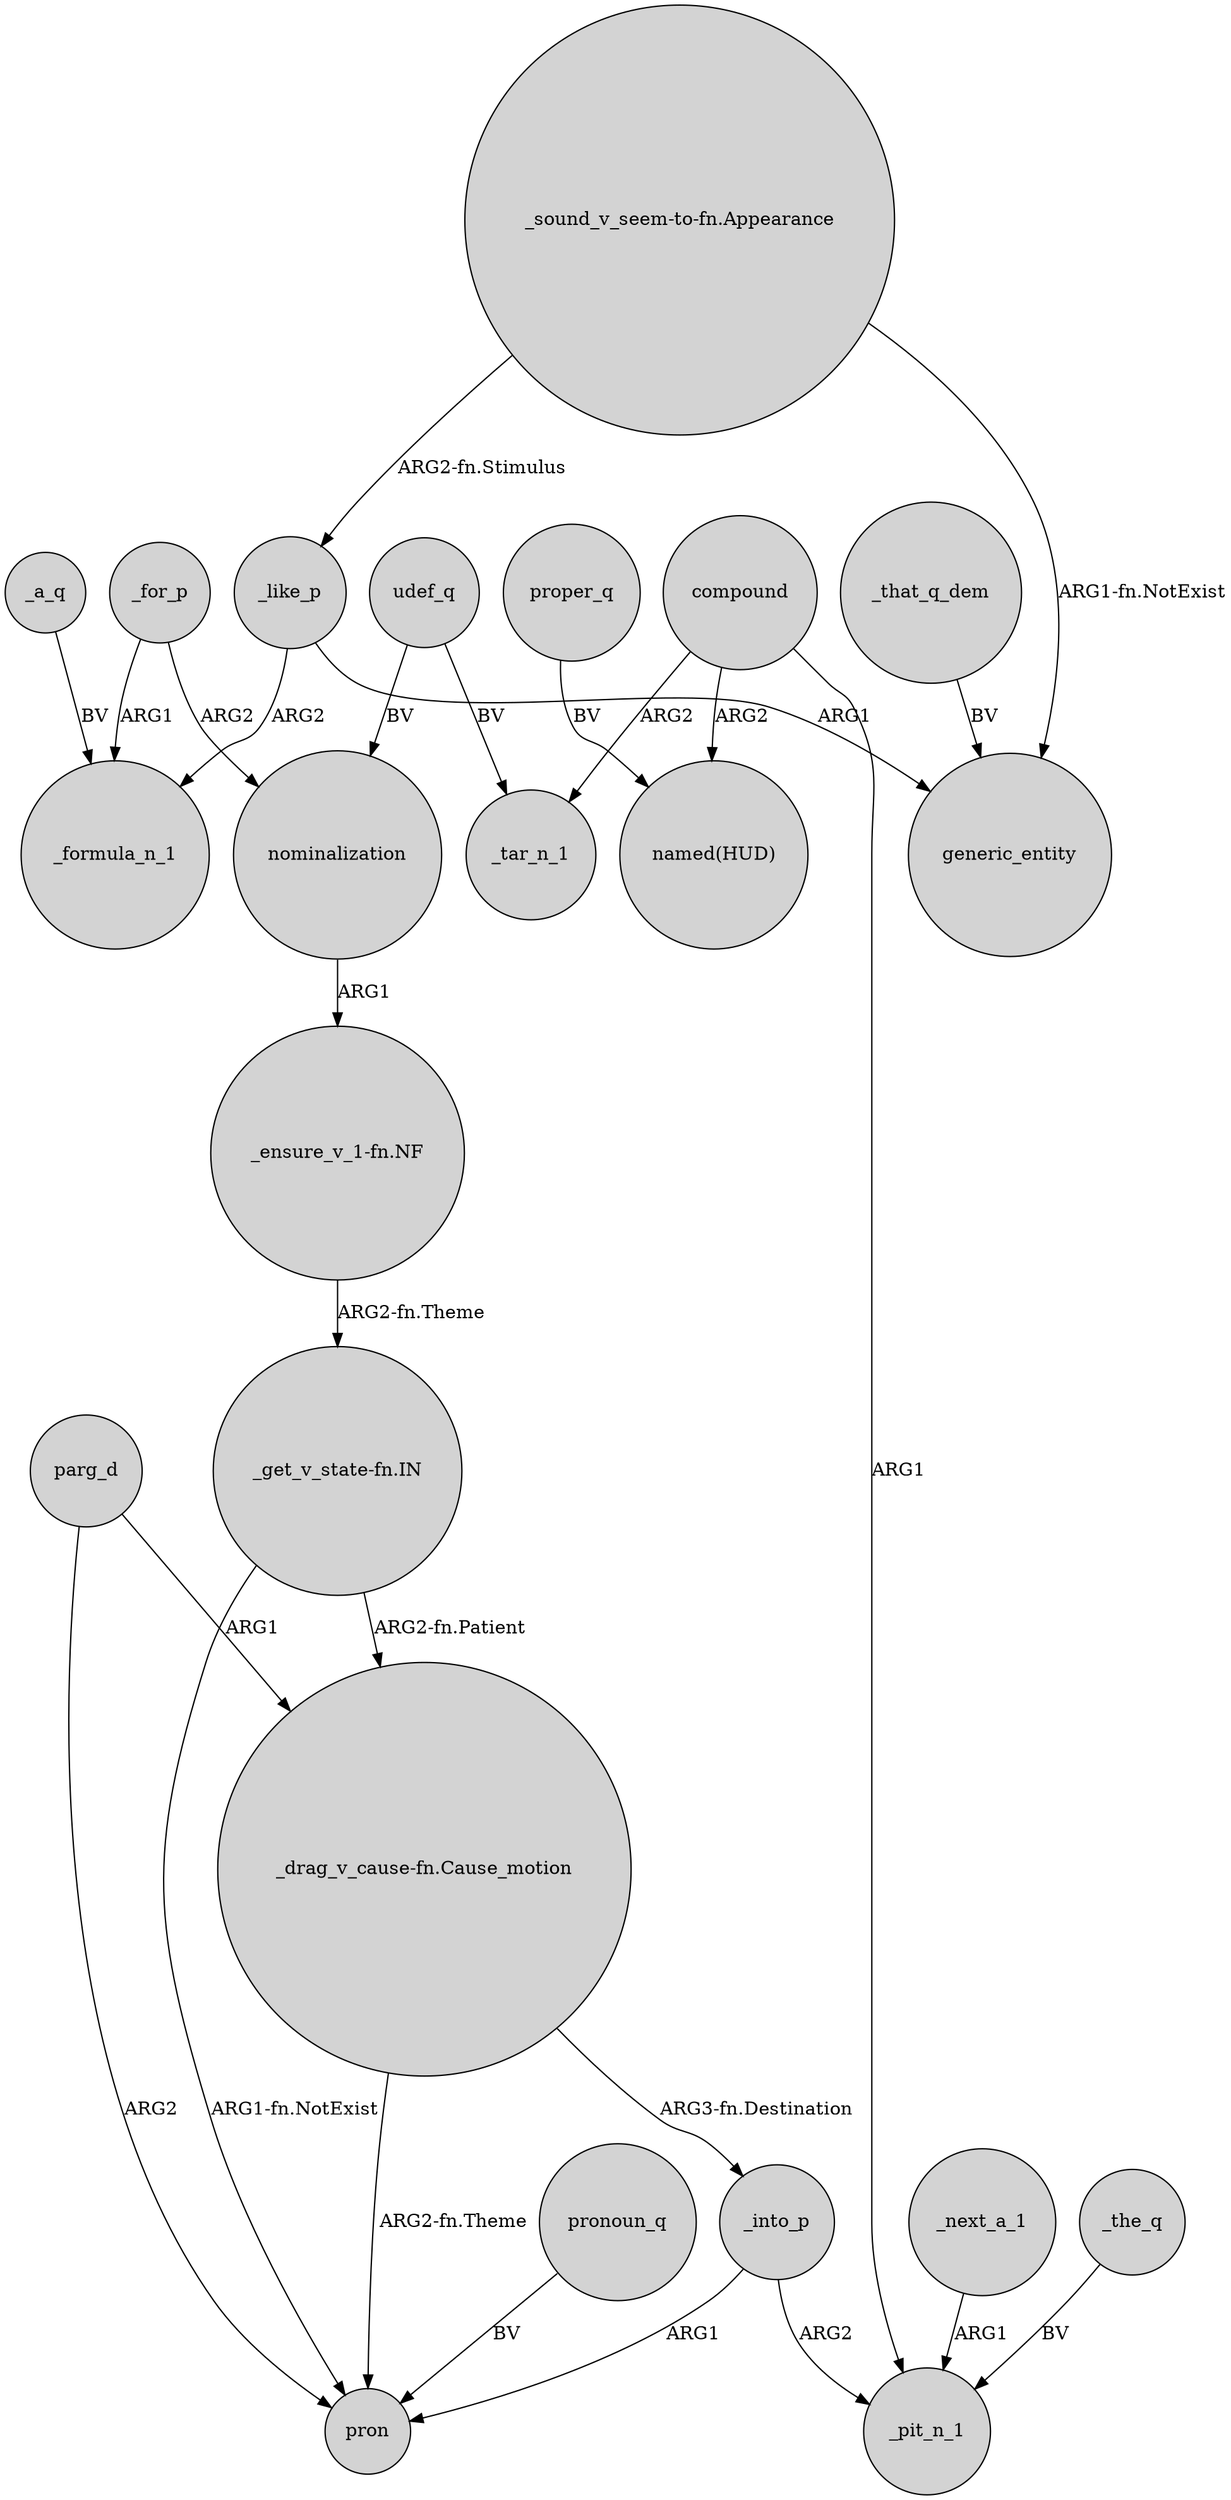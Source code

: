 digraph {
	node [shape=circle style=filled]
	_a_q -> _formula_n_1 [label=BV]
	"_get_v_state-fn.IN" -> pron [label="ARG1-fn.NotExist"]
	"_drag_v_cause-fn.Cause_motion" -> pron [label="ARG2-fn.Theme"]
	proper_q -> "named(HUD)" [label=BV]
	_that_q_dem -> generic_entity [label=BV]
	"_drag_v_cause-fn.Cause_motion" -> _into_p [label="ARG3-fn.Destination"]
	_for_p -> nominalization [label=ARG2]
	parg_d -> "_drag_v_cause-fn.Cause_motion" [label=ARG1]
	"_get_v_state-fn.IN" -> "_drag_v_cause-fn.Cause_motion" [label="ARG2-fn.Patient"]
	compound -> _tar_n_1 [label=ARG2]
	_next_a_1 -> _pit_n_1 [label=ARG1]
	udef_q -> _tar_n_1 [label=BV]
	parg_d -> pron [label=ARG2]
	compound -> _pit_n_1 [label=ARG1]
	"_sound_v_seem-to-fn.Appearance" -> _like_p [label="ARG2-fn.Stimulus"]
	pronoun_q -> pron [label=BV]
	_into_p -> _pit_n_1 [label=ARG2]
	_the_q -> _pit_n_1 [label=BV]
	"_sound_v_seem-to-fn.Appearance" -> generic_entity [label="ARG1-fn.NotExist"]
	udef_q -> nominalization [label=BV]
	nominalization -> "_ensure_v_1-fn.NF" [label=ARG1]
	compound -> "named(HUD)" [label=ARG2]
	_for_p -> _formula_n_1 [label=ARG1]
	"_ensure_v_1-fn.NF" -> "_get_v_state-fn.IN" [label="ARG2-fn.Theme"]
	_like_p -> _formula_n_1 [label=ARG2]
	_into_p -> pron [label=ARG1]
	_like_p -> generic_entity [label=ARG1]
}

